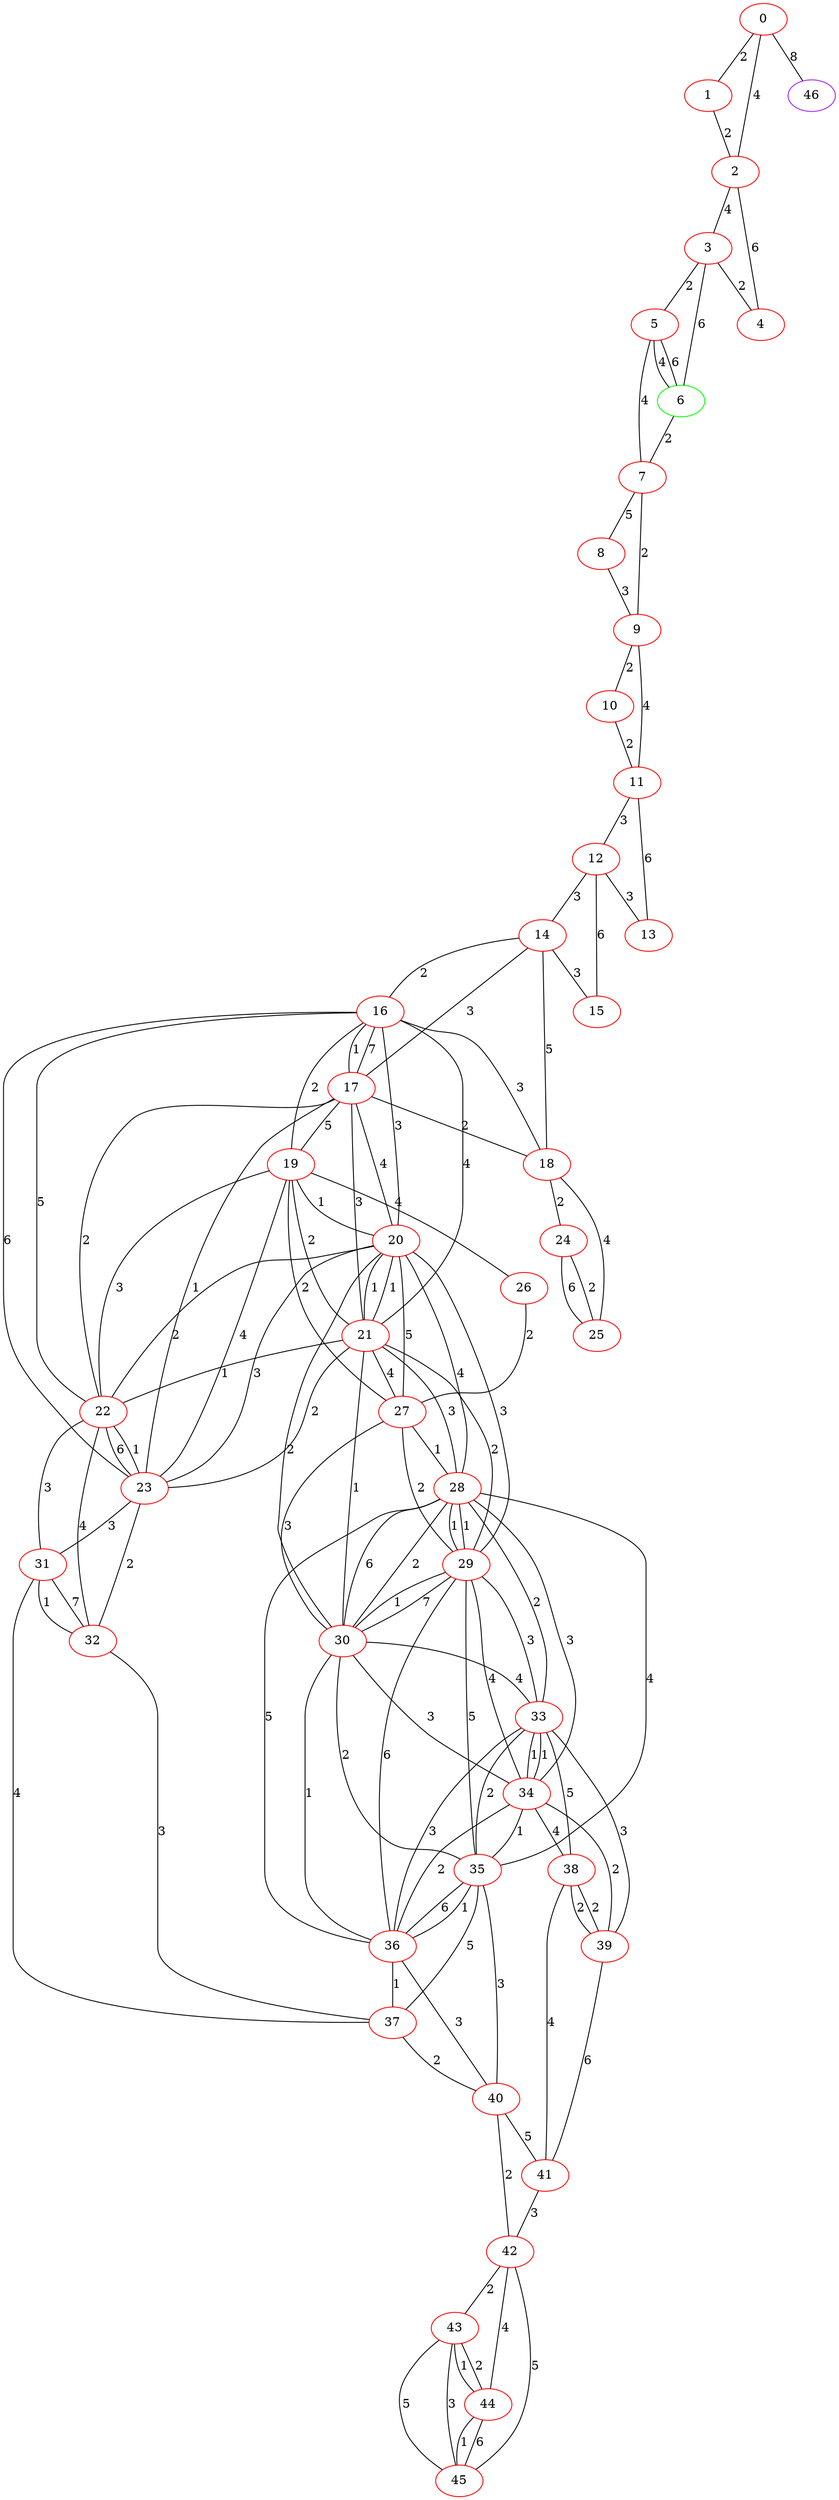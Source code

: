 graph "" {
0 [color=red, weight=1];
1 [color=red, weight=1];
2 [color=red, weight=1];
3 [color=red, weight=1];
4 [color=red, weight=1];
5 [color=red, weight=1];
6 [color=green, weight=2];
7 [color=red, weight=1];
8 [color=red, weight=1];
9 [color=red, weight=1];
10 [color=red, weight=1];
11 [color=red, weight=1];
12 [color=red, weight=1];
13 [color=red, weight=1];
14 [color=red, weight=1];
15 [color=red, weight=1];
16 [color=red, weight=1];
17 [color=red, weight=1];
18 [color=red, weight=1];
19 [color=red, weight=1];
20 [color=red, weight=1];
21 [color=red, weight=1];
22 [color=red, weight=1];
23 [color=red, weight=1];
24 [color=red, weight=1];
25 [color=red, weight=1];
26 [color=red, weight=1];
27 [color=red, weight=1];
28 [color=red, weight=1];
29 [color=red, weight=1];
30 [color=red, weight=1];
31 [color=red, weight=1];
32 [color=red, weight=1];
33 [color=red, weight=1];
34 [color=red, weight=1];
35 [color=red, weight=1];
36 [color=red, weight=1];
37 [color=red, weight=1];
38 [color=red, weight=1];
39 [color=red, weight=1];
40 [color=red, weight=1];
41 [color=red, weight=1];
42 [color=red, weight=1];
43 [color=red, weight=1];
44 [color=red, weight=1];
45 [color=red, weight=1];
46 [color=purple, weight=4];
0 -- 1  [key=0, label=2];
0 -- 2  [key=0, label=4];
0 -- 46  [key=0, label=8];
1 -- 2  [key=0, label=2];
2 -- 3  [key=0, label=4];
2 -- 4  [key=0, label=6];
3 -- 4  [key=0, label=2];
3 -- 5  [key=0, label=2];
3 -- 6  [key=0, label=6];
5 -- 6  [key=0, label=4];
5 -- 6  [key=1, label=6];
5 -- 7  [key=0, label=4];
6 -- 7  [key=0, label=2];
7 -- 8  [key=0, label=5];
7 -- 9  [key=0, label=2];
8 -- 9  [key=0, label=3];
9 -- 10  [key=0, label=2];
9 -- 11  [key=0, label=4];
10 -- 11  [key=0, label=2];
11 -- 12  [key=0, label=3];
11 -- 13  [key=0, label=6];
12 -- 13  [key=0, label=3];
12 -- 14  [key=0, label=3];
12 -- 15  [key=0, label=6];
14 -- 16  [key=0, label=2];
14 -- 17  [key=0, label=3];
14 -- 18  [key=0, label=5];
14 -- 15  [key=0, label=3];
16 -- 17  [key=0, label=7];
16 -- 17  [key=1, label=1];
16 -- 18  [key=0, label=3];
16 -- 19  [key=0, label=2];
16 -- 20  [key=0, label=3];
16 -- 21  [key=0, label=4];
16 -- 22  [key=0, label=5];
16 -- 23  [key=0, label=6];
17 -- 18  [key=0, label=2];
17 -- 19  [key=0, label=5];
17 -- 20  [key=0, label=4];
17 -- 21  [key=0, label=3];
17 -- 22  [key=0, label=2];
17 -- 23  [key=0, label=1];
18 -- 24  [key=0, label=2];
18 -- 25  [key=0, label=4];
19 -- 20  [key=0, label=1];
19 -- 21  [key=0, label=2];
19 -- 22  [key=0, label=3];
19 -- 23  [key=0, label=4];
19 -- 26  [key=0, label=4];
19 -- 27  [key=0, label=2];
20 -- 21  [key=0, label=1];
20 -- 21  [key=1, label=1];
20 -- 22  [key=0, label=2];
20 -- 23  [key=0, label=3];
20 -- 27  [key=0, label=5];
20 -- 28  [key=0, label=4];
20 -- 29  [key=0, label=3];
20 -- 30  [key=0, label=2];
21 -- 22  [key=0, label=1];
21 -- 23  [key=0, label=2];
21 -- 27  [key=0, label=4];
21 -- 28  [key=0, label=3];
21 -- 29  [key=0, label=2];
21 -- 30  [key=0, label=1];
22 -- 32  [key=0, label=4];
22 -- 23  [key=0, label=6];
22 -- 23  [key=1, label=1];
22 -- 31  [key=0, label=3];
23 -- 32  [key=0, label=2];
23 -- 31  [key=0, label=3];
24 -- 25  [key=0, label=2];
24 -- 25  [key=1, label=6];
26 -- 27  [key=0, label=2];
27 -- 28  [key=0, label=1];
27 -- 29  [key=0, label=2];
27 -- 30  [key=0, label=3];
28 -- 33  [key=0, label=2];
28 -- 34  [key=0, label=3];
28 -- 35  [key=0, label=4];
28 -- 36  [key=0, label=5];
28 -- 29  [key=0, label=1];
28 -- 29  [key=1, label=1];
28 -- 30  [key=0, label=6];
28 -- 30  [key=1, label=2];
29 -- 33  [key=0, label=3];
29 -- 34  [key=0, label=4];
29 -- 35  [key=0, label=5];
29 -- 36  [key=0, label=6];
29 -- 30  [key=0, label=7];
29 -- 30  [key=1, label=1];
30 -- 33  [key=0, label=4];
30 -- 34  [key=0, label=3];
30 -- 35  [key=0, label=2];
30 -- 36  [key=0, label=1];
31 -- 32  [key=0, label=1];
31 -- 32  [key=1, label=7];
31 -- 37  [key=0, label=4];
32 -- 37  [key=0, label=3];
33 -- 34  [key=0, label=1];
33 -- 34  [key=1, label=1];
33 -- 35  [key=0, label=2];
33 -- 36  [key=0, label=3];
33 -- 38  [key=0, label=5];
33 -- 39  [key=0, label=3];
34 -- 35  [key=0, label=1];
34 -- 36  [key=0, label=2];
34 -- 38  [key=0, label=4];
34 -- 39  [key=0, label=2];
35 -- 36  [key=0, label=6];
35 -- 36  [key=1, label=1];
35 -- 37  [key=0, label=5];
35 -- 40  [key=0, label=3];
36 -- 37  [key=0, label=1];
36 -- 40  [key=0, label=3];
37 -- 40  [key=0, label=2];
38 -- 41  [key=0, label=4];
38 -- 39  [key=0, label=2];
38 -- 39  [key=1, label=2];
39 -- 41  [key=0, label=6];
40 -- 41  [key=0, label=5];
40 -- 42  [key=0, label=2];
41 -- 42  [key=0, label=3];
42 -- 43  [key=0, label=2];
42 -- 44  [key=0, label=4];
42 -- 45  [key=0, label=5];
43 -- 44  [key=0, label=1];
43 -- 44  [key=1, label=2];
43 -- 45  [key=0, label=5];
43 -- 45  [key=1, label=3];
44 -- 45  [key=0, label=6];
44 -- 45  [key=1, label=1];
}
